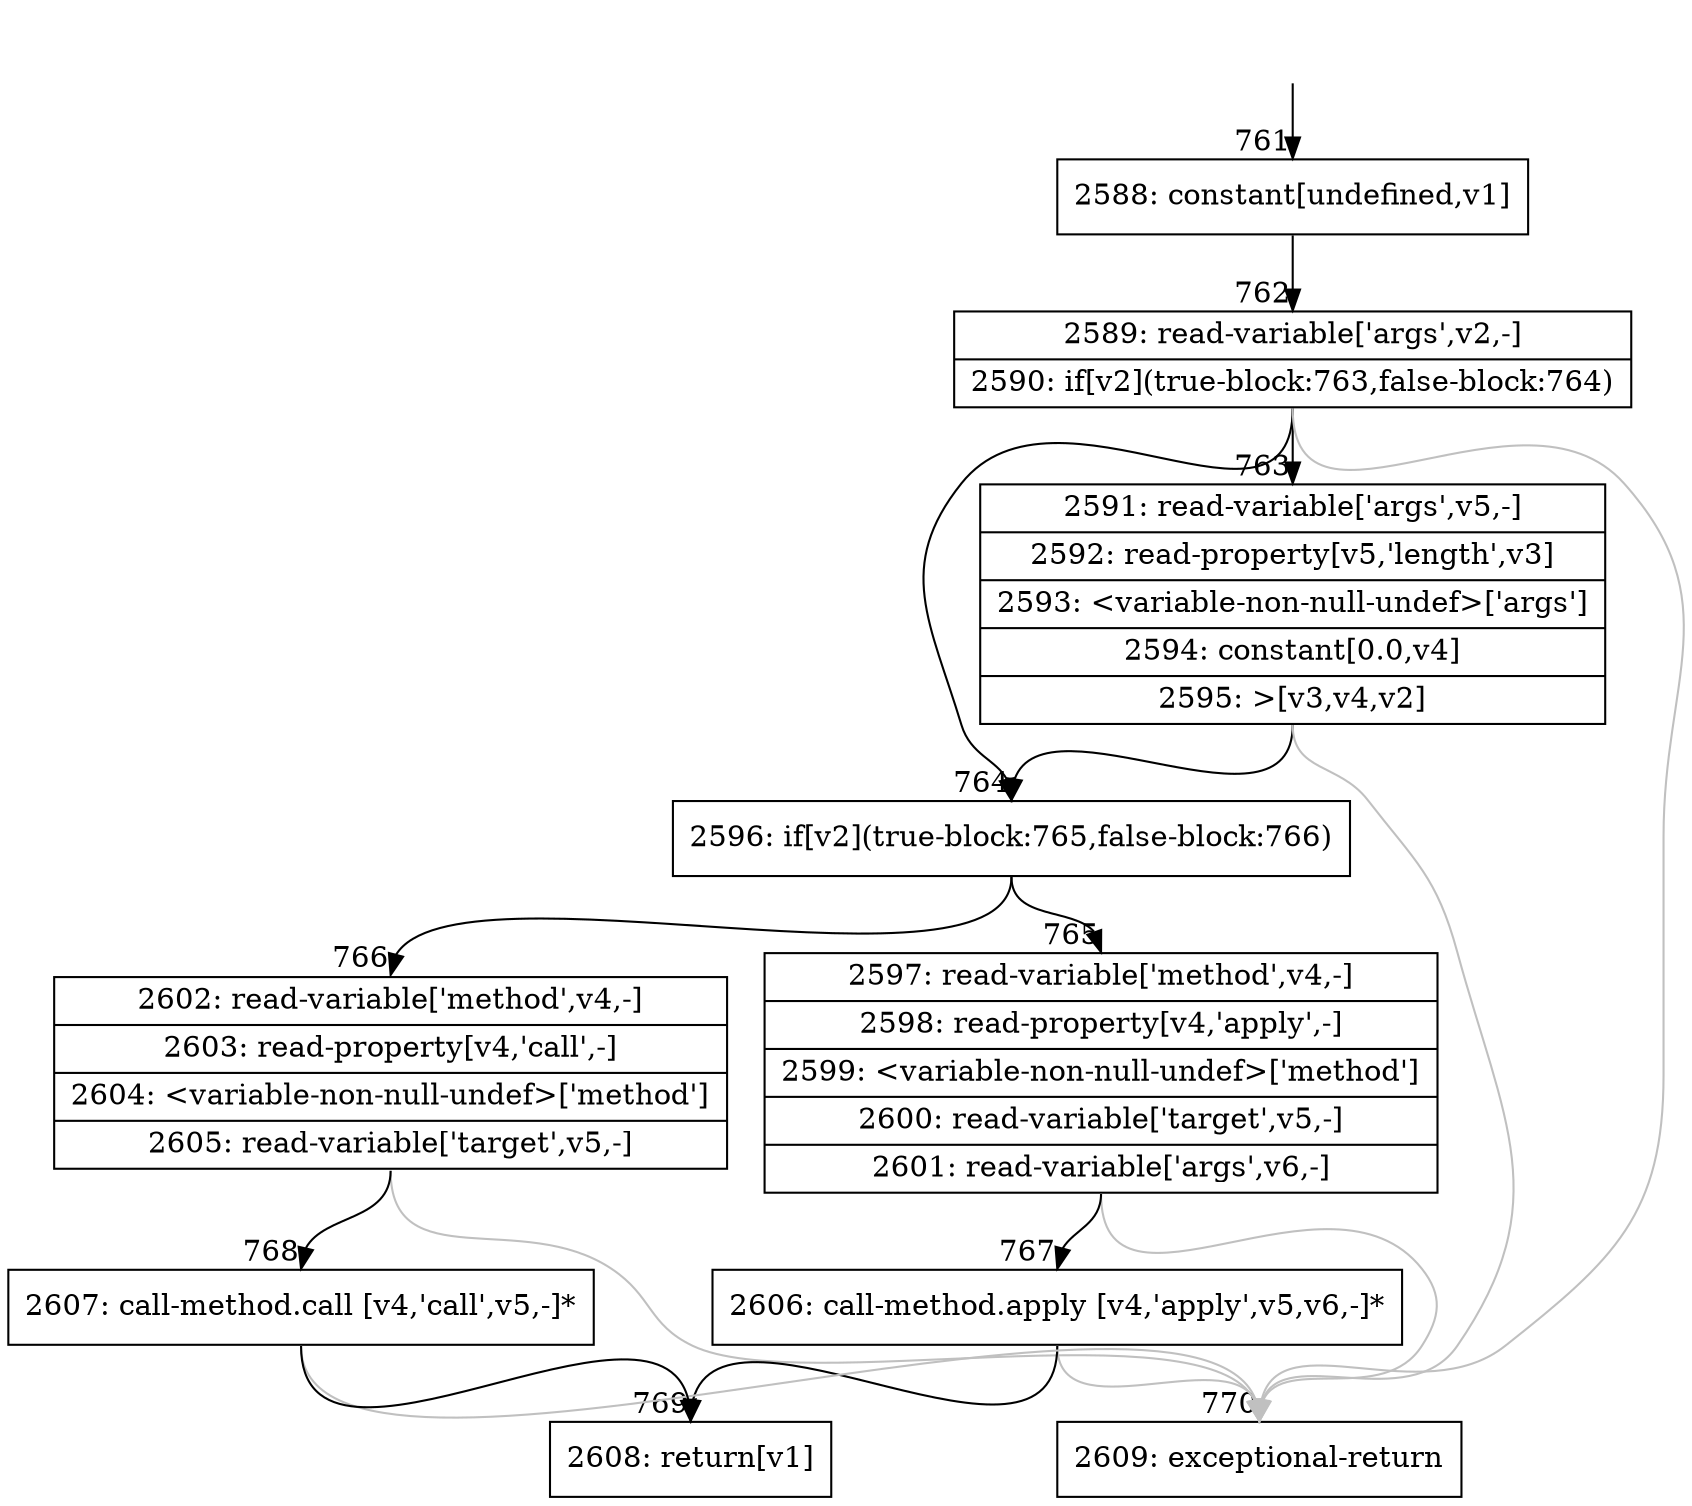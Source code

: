 digraph {
rankdir="TD"
BB_entry55[shape=none,label=""];
BB_entry55 -> BB761 [tailport=s, headport=n, headlabel="    761"]
BB761 [shape=record label="{2588: constant[undefined,v1]}" ] 
BB761 -> BB762 [tailport=s, headport=n, headlabel="      762"]
BB762 [shape=record label="{2589: read-variable['args',v2,-]|2590: if[v2](true-block:763,false-block:764)}" ] 
BB762 -> BB764 [tailport=s, headport=n, headlabel="      764"]
BB762 -> BB763 [tailport=s, headport=n, headlabel="      763"]
BB762 -> BB770 [tailport=s, headport=n, color=gray, headlabel="      770"]
BB763 [shape=record label="{2591: read-variable['args',v5,-]|2592: read-property[v5,'length',v3]|2593: \<variable-non-null-undef\>['args']|2594: constant[0.0,v4]|2595: \>[v3,v4,v2]}" ] 
BB763 -> BB764 [tailport=s, headport=n]
BB763 -> BB770 [tailport=s, headport=n, color=gray]
BB764 [shape=record label="{2596: if[v2](true-block:765,false-block:766)}" ] 
BB764 -> BB765 [tailport=s, headport=n, headlabel="      765"]
BB764 -> BB766 [tailport=s, headport=n, headlabel="      766"]
BB765 [shape=record label="{2597: read-variable['method',v4,-]|2598: read-property[v4,'apply',-]|2599: \<variable-non-null-undef\>['method']|2600: read-variable['target',v5,-]|2601: read-variable['args',v6,-]}" ] 
BB765 -> BB767 [tailport=s, headport=n, headlabel="      767"]
BB765 -> BB770 [tailport=s, headport=n, color=gray]
BB766 [shape=record label="{2602: read-variable['method',v4,-]|2603: read-property[v4,'call',-]|2604: \<variable-non-null-undef\>['method']|2605: read-variable['target',v5,-]}" ] 
BB766 -> BB768 [tailport=s, headport=n, headlabel="      768"]
BB766 -> BB770 [tailport=s, headport=n, color=gray]
BB767 [shape=record label="{2606: call-method.apply [v4,'apply',v5,v6,-]*}" ] 
BB767 -> BB769 [tailport=s, headport=n, headlabel="      769"]
BB767 -> BB770 [tailport=s, headport=n, color=gray]
BB768 [shape=record label="{2607: call-method.call [v4,'call',v5,-]*}" ] 
BB768 -> BB769 [tailport=s, headport=n]
BB768 -> BB770 [tailport=s, headport=n, color=gray]
BB769 [shape=record label="{2608: return[v1]}" ] 
BB770 [shape=record label="{2609: exceptional-return}" ] 
//#$~ 854
}
